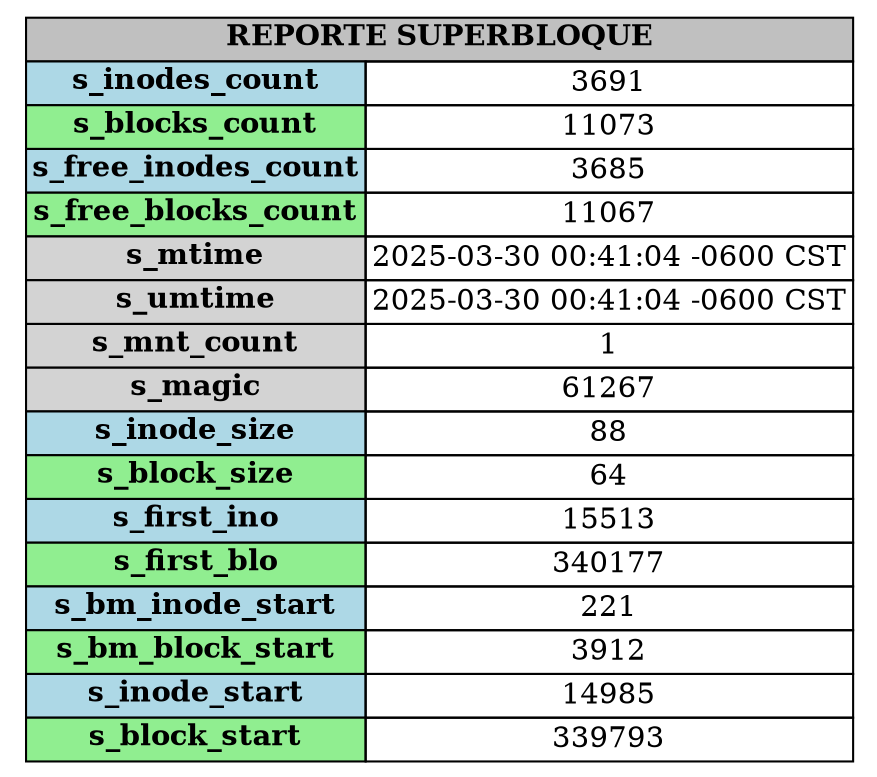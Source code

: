 digraph G {
	node [shape=plaintext]
	tabla [label=<
		<table border="0" cellborder="1" cellspacing="0">
			<tr><td colspan="2" bgcolor="gray"><b> REPORTE SUPERBLOQUE </b></td></tr>
			<tr><td bgcolor="lightblue"><b>s_inodes_count</b></td><td>3691</td></tr>
			<tr><td bgcolor="lightgreen"><b>s_blocks_count</b></td><td>11073</td></tr>
			<tr><td bgcolor="lightblue"><b>s_free_inodes_count</b></td><td>3685</td></tr>
			<tr><td bgcolor="lightgreen"><b>s_free_blocks_count</b></td><td>11067</td></tr>
			<tr><td bgcolor="lightgray"><b>s_mtime</b></td><td>2025-03-30 00:41:04 -0600 CST</td></tr>
			<tr><td bgcolor="lightgray"><b>s_umtime</b></td><td>2025-03-30 00:41:04 -0600 CST</td></tr>
			<tr><td bgcolor="lightgray"><b>s_mnt_count</b></td><td>1</td></tr>
			<tr><td bgcolor="lightgray"><b>s_magic</b></td><td>61267</td></tr>
			<tr><td bgcolor="lightblue"><b>s_inode_size</b></td><td>88</td></tr>
			<tr><td bgcolor="lightgreen"><b>s_block_size</b></td><td>64</td></tr>
			<tr><td bgcolor="lightblue"><b>s_first_ino</b></td><td>15513</td></tr>
			<tr><td bgcolor="lightgreen"><b>s_first_blo</b></td><td>340177</td></tr>
			<tr><td bgcolor="lightblue"><b>s_bm_inode_start</b></td><td>221</td></tr>
			<tr><td bgcolor="lightgreen"><b>s_bm_block_start</b></td><td>3912</td></tr>
			<tr><td bgcolor="lightblue"><b>s_inode_start</b></td><td>14985</td></tr>
			<tr><td bgcolor="lightgreen"><b>s_block_start</b></td><td>339793</td></tr>
		</table>>] }
